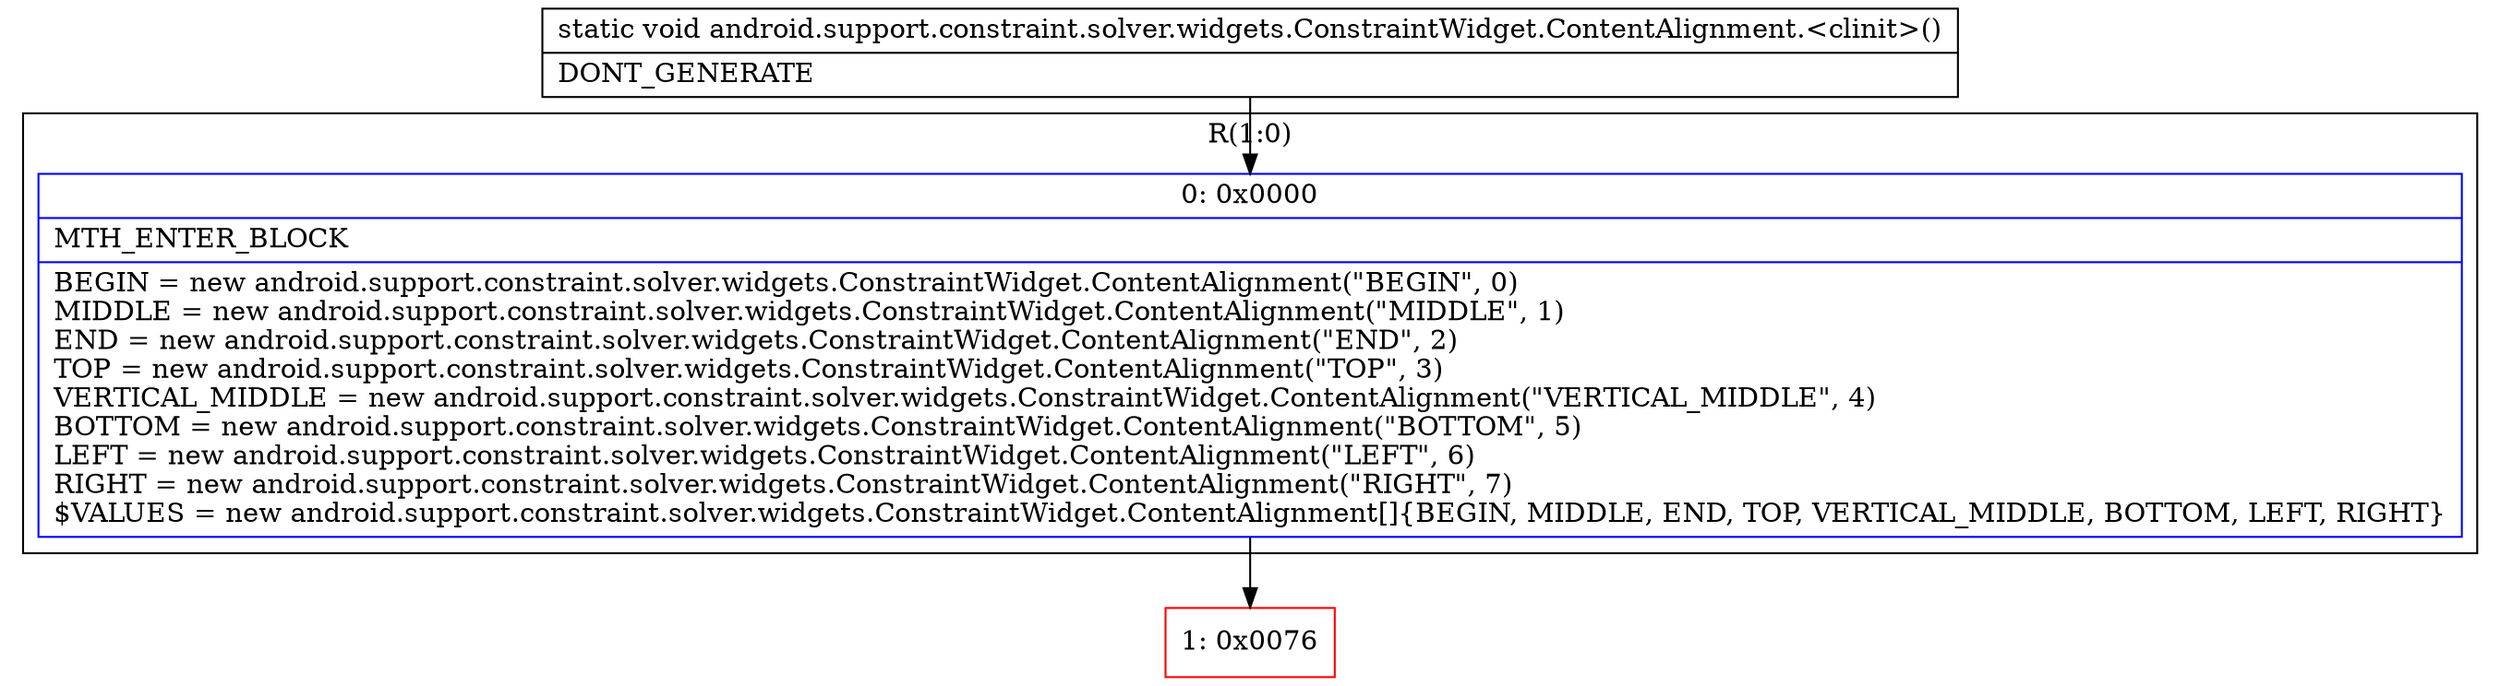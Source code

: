digraph "CFG forandroid.support.constraint.solver.widgets.ConstraintWidget.ContentAlignment.\<clinit\>()V" {
subgraph cluster_Region_608384850 {
label = "R(1:0)";
node [shape=record,color=blue];
Node_0 [shape=record,label="{0\:\ 0x0000|MTH_ENTER_BLOCK\l|BEGIN = new android.support.constraint.solver.widgets.ConstraintWidget.ContentAlignment(\"BEGIN\", 0)\lMIDDLE = new android.support.constraint.solver.widgets.ConstraintWidget.ContentAlignment(\"MIDDLE\", 1)\lEND = new android.support.constraint.solver.widgets.ConstraintWidget.ContentAlignment(\"END\", 2)\lTOP = new android.support.constraint.solver.widgets.ConstraintWidget.ContentAlignment(\"TOP\", 3)\lVERTICAL_MIDDLE = new android.support.constraint.solver.widgets.ConstraintWidget.ContentAlignment(\"VERTICAL_MIDDLE\", 4)\lBOTTOM = new android.support.constraint.solver.widgets.ConstraintWidget.ContentAlignment(\"BOTTOM\", 5)\lLEFT = new android.support.constraint.solver.widgets.ConstraintWidget.ContentAlignment(\"LEFT\", 6)\lRIGHT = new android.support.constraint.solver.widgets.ConstraintWidget.ContentAlignment(\"RIGHT\", 7)\l$VALUES = new android.support.constraint.solver.widgets.ConstraintWidget.ContentAlignment[]\{BEGIN, MIDDLE, END, TOP, VERTICAL_MIDDLE, BOTTOM, LEFT, RIGHT\}\l}"];
}
Node_1 [shape=record,color=red,label="{1\:\ 0x0076}"];
MethodNode[shape=record,label="{static void android.support.constraint.solver.widgets.ConstraintWidget.ContentAlignment.\<clinit\>()  | DONT_GENERATE\l}"];
MethodNode -> Node_0;
Node_0 -> Node_1;
}

